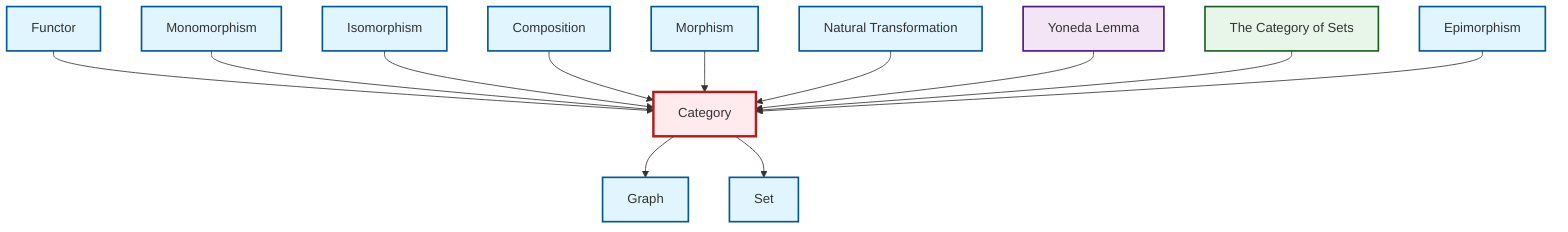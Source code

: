 graph TD
    classDef definition fill:#e1f5fe,stroke:#01579b,stroke-width:2px
    classDef theorem fill:#f3e5f5,stroke:#4a148c,stroke-width:2px
    classDef axiom fill:#fff3e0,stroke:#e65100,stroke-width:2px
    classDef example fill:#e8f5e9,stroke:#1b5e20,stroke-width:2px
    classDef current fill:#ffebee,stroke:#b71c1c,stroke-width:3px
    def-composition["Composition"]:::definition
    def-isomorphism["Isomorphism"]:::definition
    def-functor["Functor"]:::definition
    ex-set-category["The Category of Sets"]:::example
    def-natural-transformation["Natural Transformation"]:::definition
    thm-yoneda["Yoneda Lemma"]:::theorem
    def-monomorphism["Monomorphism"]:::definition
    def-set["Set"]:::definition
    def-epimorphism["Epimorphism"]:::definition
    def-category["Category"]:::definition
    def-graph["Graph"]:::definition
    def-morphism["Morphism"]:::definition
    def-functor --> def-category
    def-monomorphism --> def-category
    def-isomorphism --> def-category
    def-category --> def-graph
    def-composition --> def-category
    def-morphism --> def-category
    def-natural-transformation --> def-category
    thm-yoneda --> def-category
    ex-set-category --> def-category
    def-epimorphism --> def-category
    def-category --> def-set
    class def-category current